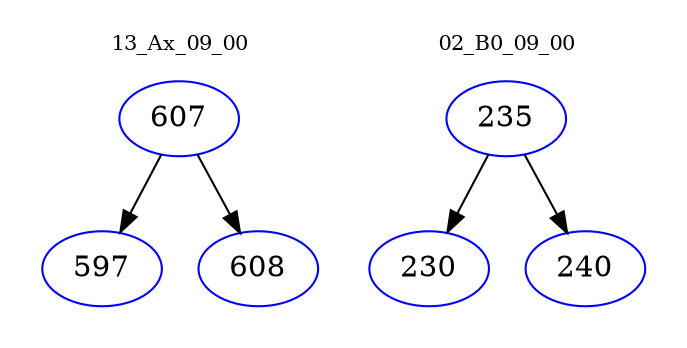 digraph{
subgraph cluster_0 {
color = white
label = "13_Ax_09_00";
fontsize=10;
T0_607 [label="607", color="blue"]
T0_607 -> T0_597 [color="black"]
T0_597 [label="597", color="blue"]
T0_607 -> T0_608 [color="black"]
T0_608 [label="608", color="blue"]
}
subgraph cluster_1 {
color = white
label = "02_B0_09_00";
fontsize=10;
T1_235 [label="235", color="blue"]
T1_235 -> T1_230 [color="black"]
T1_230 [label="230", color="blue"]
T1_235 -> T1_240 [color="black"]
T1_240 [label="240", color="blue"]
}
}
